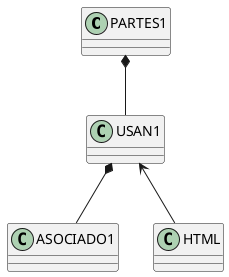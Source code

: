 @startuml 
 set namespaceSeparator none
PARTES1 *-- USAN1
USAN1 *-- ASOCIADO1
USAN1 <-- HTML
@enduml

